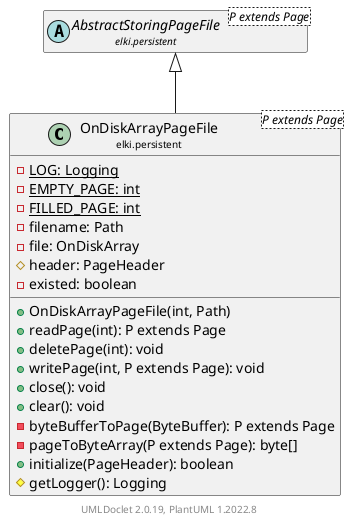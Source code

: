 @startuml
    remove .*\.(Instance|Par|Parameterizer|Factory)$
    set namespaceSeparator none
    hide empty fields
    hide empty methods

    class "<size:14>OnDiskArrayPageFile\n<size:10>elki.persistent" as elki.persistent.OnDiskArrayPageFile<P extends Page> [[OnDiskArrayPageFile.html]] {
        {static} -LOG: Logging
        {static} -EMPTY_PAGE: int
        {static} -FILLED_PAGE: int
        -filename: Path
        -file: OnDiskArray
        #header: PageHeader
        -existed: boolean
        +OnDiskArrayPageFile(int, Path)
        +readPage(int): P extends Page
        +deletePage(int): void
        +writePage(int, P extends Page): void
        +close(): void
        +clear(): void
        -byteBufferToPage(ByteBuffer): P extends Page
        -pageToByteArray(P extends Page): byte[]
        +initialize(PageHeader): boolean
        #getLogger(): Logging
    }

    abstract class "<size:14>AbstractStoringPageFile\n<size:10>elki.persistent" as elki.persistent.AbstractStoringPageFile<P extends Page> [[AbstractStoringPageFile.html]]

    elki.persistent.AbstractStoringPageFile <|-- elki.persistent.OnDiskArrayPageFile

    center footer UMLDoclet 2.0.19, PlantUML 1.2022.8
@enduml
